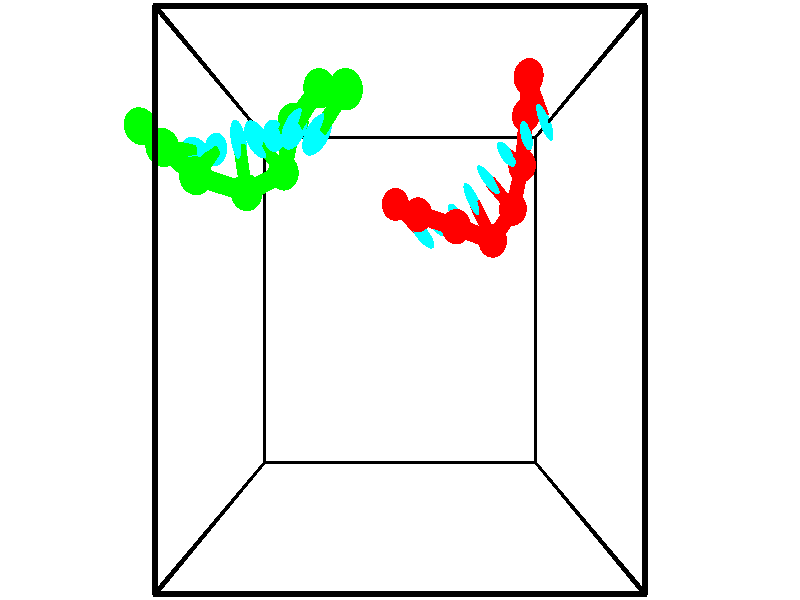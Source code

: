 // switches for output
#declare DRAW_BASES = 1; // possible values are 0, 1; only relevant for DNA ribbons
#declare DRAW_BASES_TYPE = 3; // possible values are 1, 2, 3; only relevant for DNA ribbons
#declare DRAW_FOG = 0; // set to 1 to enable fog

#include "colors.inc"

#include "transforms.inc"
background { rgb <1, 1, 1>}

#default {
   normal{
       ripples 0.25
       frequency 0.20
       turbulence 0.2
       lambda 5
   }
	finish {
		phong 0.1
		phong_size 40.
	}
}

// original window dimensions: 1024x640


// camera settings

camera {
	sky <-0, 1, 0>
	up <-0, 1, 0>
	right 1.6 * <1, 0, 0>
	location <2.5, 2.5, 11.1562>
	look_at <2.5, 2.5, 2.5>
	direction <0, 0, -8.6562>
	angle 67.0682
}


# declare cpy_camera_pos = <2.5, 2.5, 11.1562>;
# if (DRAW_FOG = 1)
fog {
	fog_type 2
	up vnormalize(cpy_camera_pos)
	color rgbt<1,1,1,0.3>
	distance 1e-5
	fog_alt 3e-3
	fog_offset 4
}
# end


// LIGHTS

# declare lum = 6;
global_settings {
	ambient_light rgb lum * <0.05, 0.05, 0.05>
	max_trace_level 15
}# declare cpy_direct_light_amount = 0.25;
light_source
{	1000 * <-1, -1, 1>,
	rgb lum * cpy_direct_light_amount
	parallel
}

light_source
{	1000 * <1, 1, -1>,
	rgb lum * cpy_direct_light_amount
	parallel
}

// strand 0

// nucleotide -1

// particle -1
sphere {
	<2.415710, 3.968247, 0.027964> 0.250000
	pigment { color rgbt <1,0,0,0> }
	no_shadow
}
cylinder {
	<2.705326, 3.715614, -0.082939>,  <2.879096, 3.564035, -0.149481>, 0.100000
	pigment { color rgbt <1,0,0,0> }
	no_shadow
}
cylinder {
	<2.705326, 3.715614, -0.082939>,  <2.415710, 3.968247, 0.027964>, 0.100000
	pigment { color rgbt <1,0,0,0> }
	no_shadow
}

// particle -1
sphere {
	<2.705326, 3.715614, -0.082939> 0.100000
	pigment { color rgbt <1,0,0,0> }
	no_shadow
}
sphere {
	0, 1
	scale<0.080000,0.200000,0.300000>
	matrix <0.672720, 0.557802, 0.486111,
		-0.152364, -0.538480, 0.828749,
		0.724039, -0.631582, -0.277257,
		2.922538, 3.526140, -0.166116>
	pigment { color rgbt <0,1,1,0> }
	no_shadow
}
cylinder {
	<2.810977, 3.732656, 0.684112>,  <2.415710, 3.968247, 0.027964>, 0.130000
	pigment { color rgbt <1,0,0,0> }
	no_shadow
}

// nucleotide -1

// particle -1
sphere {
	<2.810977, 3.732656, 0.684112> 0.250000
	pigment { color rgbt <1,0,0,0> }
	no_shadow
}
cylinder {
	<3.029430, 3.685257, 0.352402>,  <3.160502, 3.656817, 0.153376>, 0.100000
	pigment { color rgbt <1,0,0,0> }
	no_shadow
}
cylinder {
	<3.029430, 3.685257, 0.352402>,  <2.810977, 3.732656, 0.684112>, 0.100000
	pigment { color rgbt <1,0,0,0> }
	no_shadow
}

// particle -1
sphere {
	<3.029430, 3.685257, 0.352402> 0.100000
	pigment { color rgbt <1,0,0,0> }
	no_shadow
}
sphere {
	0, 1
	scale<0.080000,0.200000,0.300000>
	matrix <0.745187, 0.520938, 0.416316,
		0.382668, -0.845329, 0.372806,
		0.546133, -0.118499, -0.829275,
		3.193270, 3.649707, 0.103619>
	pigment { color rgbt <0,1,1,0> }
	no_shadow
}
cylinder {
	<3.456961, 3.540014, 0.881305>,  <2.810977, 3.732656, 0.684112>, 0.130000
	pigment { color rgbt <1,0,0,0> }
	no_shadow
}

// nucleotide -1

// particle -1
sphere {
	<3.456961, 3.540014, 0.881305> 0.250000
	pigment { color rgbt <1,0,0,0> }
	no_shadow
}
cylinder {
	<3.488214, 3.678696, 0.507420>,  <3.506967, 3.761904, 0.283088>, 0.100000
	pigment { color rgbt <1,0,0,0> }
	no_shadow
}
cylinder {
	<3.488214, 3.678696, 0.507420>,  <3.456961, 3.540014, 0.881305>, 0.100000
	pigment { color rgbt <1,0,0,0> }
	no_shadow
}

// particle -1
sphere {
	<3.488214, 3.678696, 0.507420> 0.100000
	pigment { color rgbt <1,0,0,0> }
	no_shadow
}
sphere {
	0, 1
	scale<0.080000,0.200000,0.300000>
	matrix <0.754912, 0.591807, 0.282617,
		0.651155, -0.727710, -0.215490,
		0.078135, 0.346704, -0.934715,
		3.511655, 3.782707, 0.227005>
	pigment { color rgbt <0,1,1,0> }
	no_shadow
}
cylinder {
	<4.134736, 3.372973, 0.505504>,  <3.456961, 3.540014, 0.881305>, 0.130000
	pigment { color rgbt <1,0,0,0> }
	no_shadow
}

// nucleotide -1

// particle -1
sphere {
	<4.134736, 3.372973, 0.505504> 0.250000
	pigment { color rgbt <1,0,0,0> }
	no_shadow
}
cylinder {
	<3.946652, 3.720062, 0.441055>,  <3.833802, 3.928316, 0.402386>, 0.100000
	pigment { color rgbt <1,0,0,0> }
	no_shadow
}
cylinder {
	<3.946652, 3.720062, 0.441055>,  <4.134736, 3.372973, 0.505504>, 0.100000
	pigment { color rgbt <1,0,0,0> }
	no_shadow
}

// particle -1
sphere {
	<3.946652, 3.720062, 0.441055> 0.100000
	pigment { color rgbt <1,0,0,0> }
	no_shadow
}
sphere {
	0, 1
	scale<0.080000,0.200000,0.300000>
	matrix <0.762060, 0.491272, 0.421802,
		0.445162, 0.075550, -0.892257,
		-0.470208, 0.867723, -0.161122,
		3.805590, 3.980379, 0.392719>
	pigment { color rgbt <0,1,1,0> }
	no_shadow
}
cylinder {
	<4.555772, 3.880187, 0.156859>,  <4.134736, 3.372973, 0.505504>, 0.130000
	pigment { color rgbt <1,0,0,0> }
	no_shadow
}

// nucleotide -1

// particle -1
sphere {
	<4.555772, 3.880187, 0.156859> 0.250000
	pigment { color rgbt <1,0,0,0> }
	no_shadow
}
cylinder {
	<4.277819, 4.103657, 0.337975>,  <4.111046, 4.237739, 0.446644>, 0.100000
	pigment { color rgbt <1,0,0,0> }
	no_shadow
}
cylinder {
	<4.277819, 4.103657, 0.337975>,  <4.555772, 3.880187, 0.156859>, 0.100000
	pigment { color rgbt <1,0,0,0> }
	no_shadow
}

// particle -1
sphere {
	<4.277819, 4.103657, 0.337975> 0.100000
	pigment { color rgbt <1,0,0,0> }
	no_shadow
}
sphere {
	0, 1
	scale<0.080000,0.200000,0.300000>
	matrix <0.713441, 0.614564, 0.336620,
		-0.090207, 0.556950, -0.825633,
		-0.694884, 0.558675, 0.452789,
		4.069353, 4.271259, 0.473811>
	pigment { color rgbt <0,1,1,0> }
	no_shadow
}
cylinder {
	<4.761759, 4.572076, -0.022723>,  <4.555772, 3.880187, 0.156859>, 0.130000
	pigment { color rgbt <1,0,0,0> }
	no_shadow
}

// nucleotide -1

// particle -1
sphere {
	<4.761759, 4.572076, -0.022723> 0.250000
	pigment { color rgbt <1,0,0,0> }
	no_shadow
}
cylinder {
	<4.538527, 4.606777, 0.307373>,  <4.404587, 4.627598, 0.505430>, 0.100000
	pigment { color rgbt <1,0,0,0> }
	no_shadow
}
cylinder {
	<4.538527, 4.606777, 0.307373>,  <4.761759, 4.572076, -0.022723>, 0.100000
	pigment { color rgbt <1,0,0,0> }
	no_shadow
}

// particle -1
sphere {
	<4.538527, 4.606777, 0.307373> 0.100000
	pigment { color rgbt <1,0,0,0> }
	no_shadow
}
sphere {
	0, 1
	scale<0.080000,0.200000,0.300000>
	matrix <0.743690, 0.493425, 0.451061,
		-0.368063, 0.865451, -0.339889,
		-0.558081, 0.086753, 0.825239,
		4.371102, 4.632803, 0.554945>
	pigment { color rgbt <0,1,1,0> }
	no_shadow
}
cylinder {
	<4.788462, 5.294470, 0.194111>,  <4.761759, 4.572076, -0.022723>, 0.130000
	pigment { color rgbt <1,0,0,0> }
	no_shadow
}

// nucleotide -1

// particle -1
sphere {
	<4.788462, 5.294470, 0.194111> 0.250000
	pigment { color rgbt <1,0,0,0> }
	no_shadow
}
cylinder {
	<4.727098, 5.050594, 0.505173>,  <4.690280, 4.904269, 0.691809>, 0.100000
	pigment { color rgbt <1,0,0,0> }
	no_shadow
}
cylinder {
	<4.727098, 5.050594, 0.505173>,  <4.788462, 5.294470, 0.194111>, 0.100000
	pigment { color rgbt <1,0,0,0> }
	no_shadow
}

// particle -1
sphere {
	<4.727098, 5.050594, 0.505173> 0.100000
	pigment { color rgbt <1,0,0,0> }
	no_shadow
}
sphere {
	0, 1
	scale<0.080000,0.200000,0.300000>
	matrix <0.848993, 0.321372, 0.419442,
		-0.505645, 0.724568, 0.468321,
		-0.153409, -0.609690, 0.777653,
		4.681076, 4.867687, 0.738469>
	pigment { color rgbt <0,1,1,0> }
	no_shadow
}
cylinder {
	<4.691168, 5.674888, 0.865800>,  <4.788462, 5.294470, 0.194111>, 0.130000
	pigment { color rgbt <1,0,0,0> }
	no_shadow
}

// nucleotide -1

// particle -1
sphere {
	<4.691168, 5.674888, 0.865800> 0.250000
	pigment { color rgbt <1,0,0,0> }
	no_shadow
}
cylinder {
	<4.844884, 5.306252, 0.887669>,  <4.937114, 5.085070, 0.900789>, 0.100000
	pigment { color rgbt <1,0,0,0> }
	no_shadow
}
cylinder {
	<4.844884, 5.306252, 0.887669>,  <4.691168, 5.674888, 0.865800>, 0.100000
	pigment { color rgbt <1,0,0,0> }
	no_shadow
}

// particle -1
sphere {
	<4.844884, 5.306252, 0.887669> 0.100000
	pigment { color rgbt <1,0,0,0> }
	no_shadow
}
sphere {
	0, 1
	scale<0.080000,0.200000,0.300000>
	matrix <0.815209, 0.366532, 0.448429,
		-0.433307, -0.127759, 0.892145,
		0.384291, -0.921592, 0.054670,
		4.960171, 5.029774, 0.904070>
	pigment { color rgbt <0,1,1,0> }
	no_shadow
}
// strand 1

// nucleotide -1

// particle -1
sphere {
	<1.700140, 5.099241, 2.225633> 0.250000
	pigment { color rgbt <0,1,0,0> }
	no_shadow
}
cylinder {
	<1.455622, 4.783077, 2.209782>,  <1.308911, 4.593379, 2.200271>, 0.100000
	pigment { color rgbt <0,1,0,0> }
	no_shadow
}
cylinder {
	<1.455622, 4.783077, 2.209782>,  <1.700140, 5.099241, 2.225633>, 0.100000
	pigment { color rgbt <0,1,0,0> }
	no_shadow
}

// particle -1
sphere {
	<1.455622, 4.783077, 2.209782> 0.100000
	pigment { color rgbt <0,1,0,0> }
	no_shadow
}
sphere {
	0, 1
	scale<0.080000,0.200000,0.300000>
	matrix <-0.623058, 0.511533, -0.591720,
		0.487975, -0.337023, -0.805169,
		-0.611293, -0.790412, -0.039630,
		1.272233, 4.545954, 2.197893>
	pigment { color rgbt <0,1,1,0> }
	no_shadow
}
cylinder {
	<1.249743, 5.241176, 1.775732>,  <1.700140, 5.099241, 2.225633>, 0.130000
	pigment { color rgbt <0,1,0,0> }
	no_shadow
}

// nucleotide -1

// particle -1
sphere {
	<1.249743, 5.241176, 1.775732> 0.250000
	pigment { color rgbt <0,1,0,0> }
	no_shadow
}
cylinder {
	<1.047174, 4.914619, 1.886757>,  <0.925633, 4.718685, 1.953372>, 0.100000
	pigment { color rgbt <0,1,0,0> }
	no_shadow
}
cylinder {
	<1.047174, 4.914619, 1.886757>,  <1.249743, 5.241176, 1.775732>, 0.100000
	pigment { color rgbt <0,1,0,0> }
	no_shadow
}

// particle -1
sphere {
	<1.047174, 4.914619, 1.886757> 0.100000
	pigment { color rgbt <0,1,0,0> }
	no_shadow
}
sphere {
	0, 1
	scale<0.080000,0.200000,0.300000>
	matrix <-0.792549, 0.313878, -0.522826,
		0.339712, -0.484750, -0.805986,
		-0.506422, -0.816393, 0.277560,
		0.895248, 4.669702, 1.970026>
	pigment { color rgbt <0,1,1,0> }
	no_shadow
}
cylinder {
	<0.742246, 4.941193, 1.224497>,  <1.249743, 5.241176, 1.775732>, 0.130000
	pigment { color rgbt <0,1,0,0> }
	no_shadow
}

// nucleotide -1

// particle -1
sphere {
	<0.742246, 4.941193, 1.224497> 0.250000
	pigment { color rgbt <0,1,0,0> }
	no_shadow
}
cylinder {
	<0.633636, 4.757092, 1.562595>,  <0.568471, 4.646631, 1.765455>, 0.100000
	pigment { color rgbt <0,1,0,0> }
	no_shadow
}
cylinder {
	<0.633636, 4.757092, 1.562595>,  <0.742246, 4.941193, 1.224497>, 0.100000
	pigment { color rgbt <0,1,0,0> }
	no_shadow
}

// particle -1
sphere {
	<0.633636, 4.757092, 1.562595> 0.100000
	pigment { color rgbt <0,1,0,0> }
	no_shadow
}
sphere {
	0, 1
	scale<0.080000,0.200000,0.300000>
	matrix <-0.910826, -0.160836, -0.380168,
		0.310920, -0.873097, -0.375541,
		-0.271523, -0.460254, 0.845246,
		0.552179, 4.619015, 1.816169>
	pigment { color rgbt <0,1,1,0> }
	no_shadow
}
cylinder {
	<0.556557, 4.275082, 1.082407>,  <0.742246, 4.941193, 1.224497>, 0.130000
	pigment { color rgbt <0,1,0,0> }
	no_shadow
}

// nucleotide -1

// particle -1
sphere {
	<0.556557, 4.275082, 1.082407> 0.250000
	pigment { color rgbt <0,1,0,0> }
	no_shadow
}
cylinder {
	<0.379820, 4.468773, 1.384480>,  <0.273777, 4.584988, 1.565723>, 0.100000
	pigment { color rgbt <0,1,0,0> }
	no_shadow
}
cylinder {
	<0.379820, 4.468773, 1.384480>,  <0.556557, 4.275082, 1.082407>, 0.100000
	pigment { color rgbt <0,1,0,0> }
	no_shadow
}

// particle -1
sphere {
	<0.379820, 4.468773, 1.384480> 0.100000
	pigment { color rgbt <0,1,0,0> }
	no_shadow
}
sphere {
	0, 1
	scale<0.080000,0.200000,0.300000>
	matrix <-0.867393, -0.015789, -0.497373,
		-0.228918, -0.874800, 0.426992,
		-0.441844, 0.484228, 0.755181,
		0.247267, 4.614041, 1.611034>
	pigment { color rgbt <0,1,1,0> }
	no_shadow
}
cylinder {
	<0.015591, 3.949667, 1.383047>,  <0.556557, 4.275082, 1.082407>, 0.130000
	pigment { color rgbt <0,1,0,0> }
	no_shadow
}

// nucleotide -1

// particle -1
sphere {
	<0.015591, 3.949667, 1.383047> 0.250000
	pigment { color rgbt <0,1,0,0> }
	no_shadow
}
cylinder {
	<-0.056225, 4.343166, 1.382366>,  <-0.099314, 4.579266, 1.381958>, 0.100000
	pigment { color rgbt <0,1,0,0> }
	no_shadow
}
cylinder {
	<-0.056225, 4.343166, 1.382366>,  <0.015591, 3.949667, 1.383047>, 0.100000
	pigment { color rgbt <0,1,0,0> }
	no_shadow
}

// particle -1
sphere {
	<-0.056225, 4.343166, 1.382366> 0.100000
	pigment { color rgbt <0,1,0,0> }
	no_shadow
}
sphere {
	0, 1
	scale<0.080000,0.200000,0.300000>
	matrix <-0.944373, -0.172838, -0.279797,
		-0.275544, -0.048627, 0.960058,
		-0.179540, 0.983749, -0.001702,
		-0.110087, 4.638291, 1.381856>
	pigment { color rgbt <0,1,1,0> }
	no_shadow
}
cylinder {
	<-0.686653, 4.115193, 1.737571>,  <0.015591, 3.949667, 1.383047>, 0.130000
	pigment { color rgbt <0,1,0,0> }
	no_shadow
}

// nucleotide -1

// particle -1
sphere {
	<-0.686653, 4.115193, 1.737571> 0.250000
	pigment { color rgbt <0,1,0,0> }
	no_shadow
}
cylinder {
	<-0.595678, 4.373470, 1.445995>,  <-0.541093, 4.528436, 1.271050>, 0.100000
	pigment { color rgbt <0,1,0,0> }
	no_shadow
}
cylinder {
	<-0.595678, 4.373470, 1.445995>,  <-0.686653, 4.115193, 1.737571>, 0.100000
	pigment { color rgbt <0,1,0,0> }
	no_shadow
}

// particle -1
sphere {
	<-0.595678, 4.373470, 1.445995> 0.100000
	pigment { color rgbt <0,1,0,0> }
	no_shadow
}
sphere {
	0, 1
	scale<0.080000,0.200000,0.300000>
	matrix <-0.885078, -0.175094, -0.431252,
		-0.406089, 0.743252, 0.531665,
		0.227438, 0.645692, -0.728940,
		-0.527447, 4.567178, 1.227313>
	pigment { color rgbt <0,1,1,0> }
	no_shadow
}
cylinder {
	<-1.217118, 4.490727, 1.700191>,  <-0.686653, 4.115193, 1.737571>, 0.130000
	pigment { color rgbt <0,1,0,0> }
	no_shadow
}

// nucleotide -1

// particle -1
sphere {
	<-1.217118, 4.490727, 1.700191> 0.250000
	pigment { color rgbt <0,1,0,0> }
	no_shadow
}
cylinder {
	<-1.048687, 4.536343, 1.340260>,  <-0.947629, 4.563712, 1.124301>, 0.100000
	pigment { color rgbt <0,1,0,0> }
	no_shadow
}
cylinder {
	<-1.048687, 4.536343, 1.340260>,  <-1.217118, 4.490727, 1.700191>, 0.100000
	pigment { color rgbt <0,1,0,0> }
	no_shadow
}

// particle -1
sphere {
	<-1.048687, 4.536343, 1.340260> 0.100000
	pigment { color rgbt <0,1,0,0> }
	no_shadow
}
sphere {
	0, 1
	scale<0.080000,0.200000,0.300000>
	matrix <-0.897372, -0.091969, -0.431584,
		-0.131973, 0.989210, 0.063610,
		0.421077, 0.114039, -0.899827,
		-0.922364, 4.570554, 1.070311>
	pigment { color rgbt <0,1,1,0> }
	no_shadow
}
cylinder {
	<-1.758856, 4.876466, 1.253539>,  <-1.217118, 4.490727, 1.700191>, 0.130000
	pigment { color rgbt <0,1,0,0> }
	no_shadow
}

// nucleotide -1

// particle -1
sphere {
	<-1.758856, 4.876466, 1.253539> 0.250000
	pigment { color rgbt <0,1,0,0> }
	no_shadow
}
cylinder {
	<-1.498932, 4.693233, 1.010918>,  <-1.342978, 4.583294, 0.865345>, 0.100000
	pigment { color rgbt <0,1,0,0> }
	no_shadow
}
cylinder {
	<-1.498932, 4.693233, 1.010918>,  <-1.758856, 4.876466, 1.253539>, 0.100000
	pigment { color rgbt <0,1,0,0> }
	no_shadow
}

// particle -1
sphere {
	<-1.498932, 4.693233, 1.010918> 0.100000
	pigment { color rgbt <0,1,0,0> }
	no_shadow
}
sphere {
	0, 1
	scale<0.080000,0.200000,0.300000>
	matrix <-0.759752, -0.367410, -0.536458,
		0.022887, 0.809426, -0.586775,
		0.649810, -0.458082, -0.606554,
		-1.303989, 4.555809, 0.828951>
	pigment { color rgbt <0,1,1,0> }
	no_shadow
}
// box output
cylinder {
	<0.000000, 0.000000, 0.000000>,  <5.000000, 0.000000, 0.000000>, 0.025000
	pigment { color rgbt <0,0,0,0> }
	no_shadow
}
cylinder {
	<0.000000, 0.000000, 0.000000>,  <0.000000, 5.000000, 0.000000>, 0.025000
	pigment { color rgbt <0,0,0,0> }
	no_shadow
}
cylinder {
	<0.000000, 0.000000, 0.000000>,  <0.000000, 0.000000, 5.000000>, 0.025000
	pigment { color rgbt <0,0,0,0> }
	no_shadow
}
cylinder {
	<5.000000, 5.000000, 5.000000>,  <0.000000, 5.000000, 5.000000>, 0.025000
	pigment { color rgbt <0,0,0,0> }
	no_shadow
}
cylinder {
	<5.000000, 5.000000, 5.000000>,  <5.000000, 0.000000, 5.000000>, 0.025000
	pigment { color rgbt <0,0,0,0> }
	no_shadow
}
cylinder {
	<5.000000, 5.000000, 5.000000>,  <5.000000, 5.000000, 0.000000>, 0.025000
	pigment { color rgbt <0,0,0,0> }
	no_shadow
}
cylinder {
	<0.000000, 0.000000, 5.000000>,  <0.000000, 5.000000, 5.000000>, 0.025000
	pigment { color rgbt <0,0,0,0> }
	no_shadow
}
cylinder {
	<0.000000, 0.000000, 5.000000>,  <5.000000, 0.000000, 5.000000>, 0.025000
	pigment { color rgbt <0,0,0,0> }
	no_shadow
}
cylinder {
	<5.000000, 5.000000, 0.000000>,  <0.000000, 5.000000, 0.000000>, 0.025000
	pigment { color rgbt <0,0,0,0> }
	no_shadow
}
cylinder {
	<5.000000, 5.000000, 0.000000>,  <5.000000, 0.000000, 0.000000>, 0.025000
	pigment { color rgbt <0,0,0,0> }
	no_shadow
}
cylinder {
	<5.000000, 0.000000, 5.000000>,  <5.000000, 0.000000, 0.000000>, 0.025000
	pigment { color rgbt <0,0,0,0> }
	no_shadow
}
cylinder {
	<0.000000, 5.000000, 0.000000>,  <0.000000, 5.000000, 5.000000>, 0.025000
	pigment { color rgbt <0,0,0,0> }
	no_shadow
}
// end of box output
